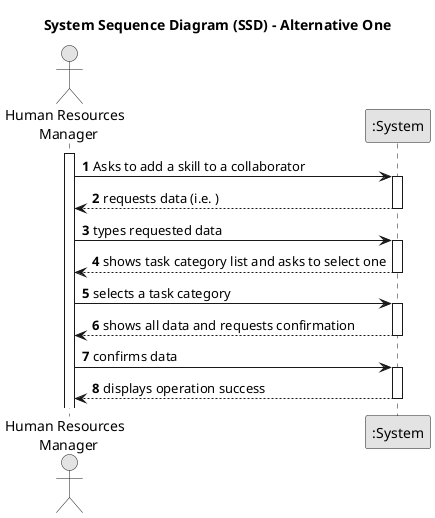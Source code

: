 @startuml
skinparam monochrome true
skinparam packageStyle rectangle
skinparam shadowing false

title System Sequence Diagram (SSD) - Alternative One

autonumber

actor "Human Resources \n Manager" as Employee
participant ":System" as System

activate Employee

    Employee -> System : Asks to add a skill to a collaborator
    activate System

        System --> Employee : requests data (i.e. )
    deactivate System

    Employee -> System : types requested data
    activate System

        System --> Employee : shows task category list and asks to select one
    deactivate System

    Employee -> System : selects a task category
    activate System

        System --> Employee : shows all data and requests confirmation
    deactivate System

    Employee -> System : confirms data
    activate System

        System --> Employee : displays operation success
    deactivate System

@enduml